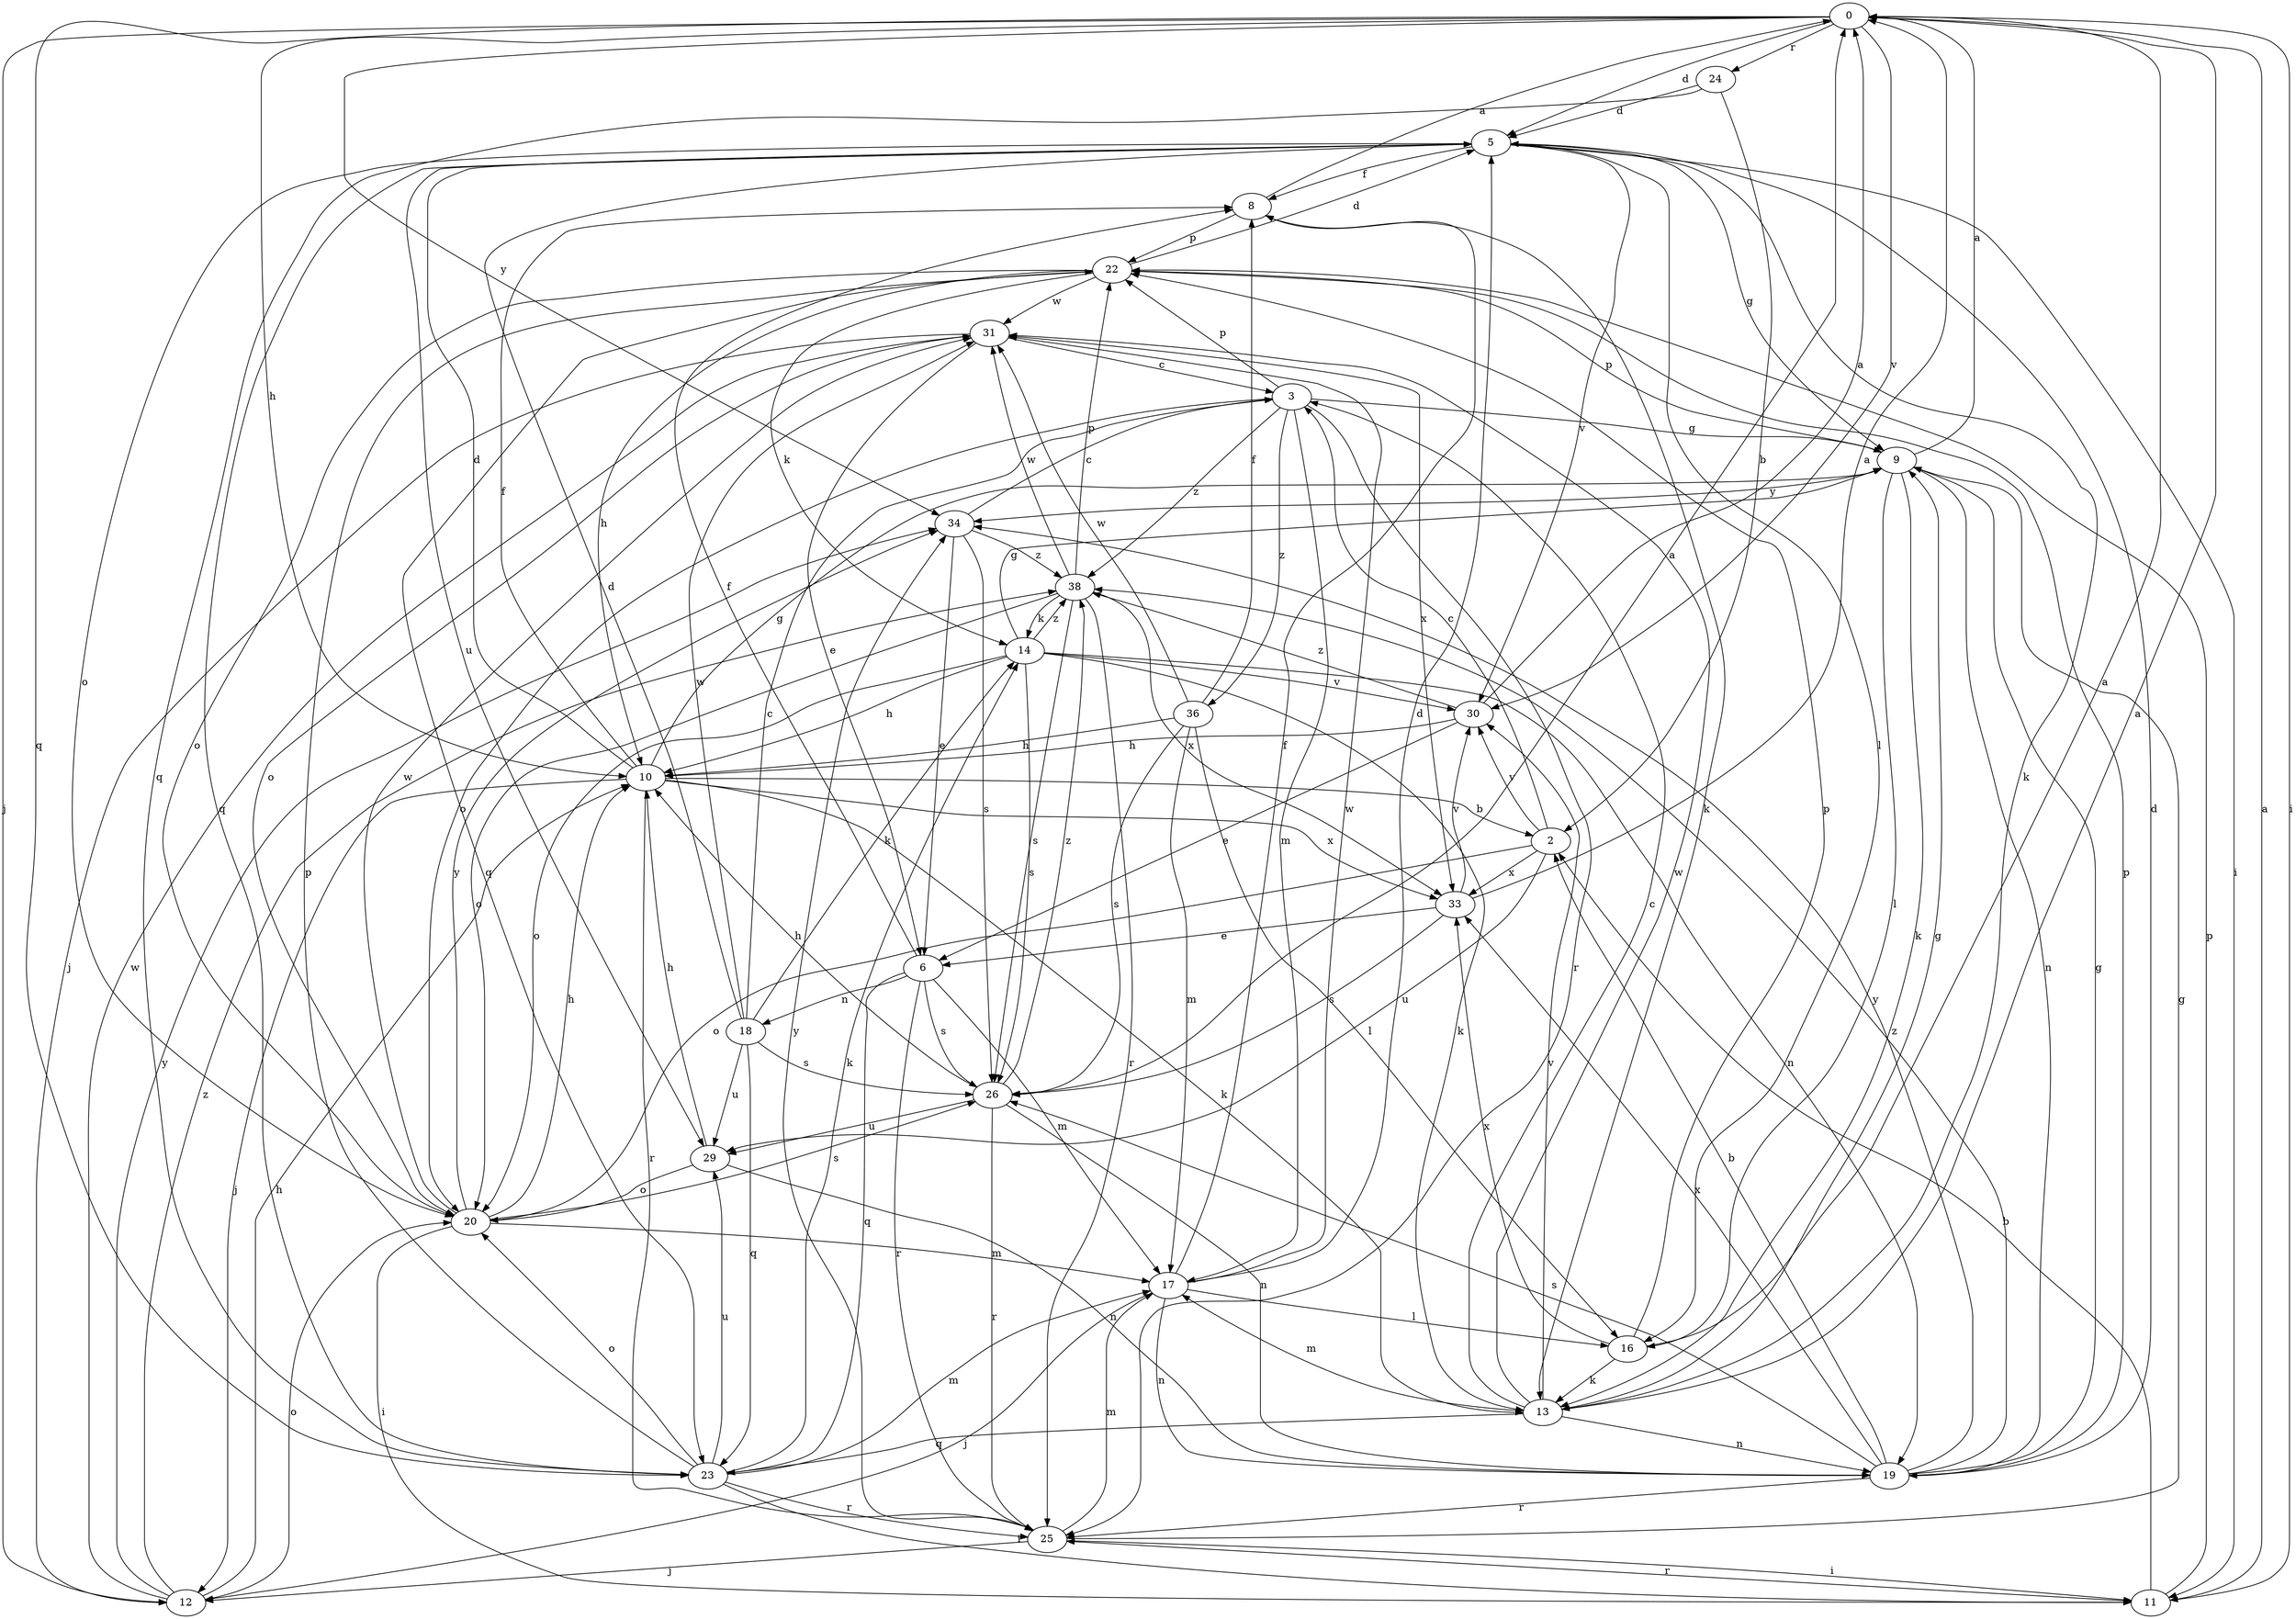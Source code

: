 strict digraph  {
0;
2;
3;
5;
6;
8;
9;
10;
11;
12;
13;
14;
16;
17;
18;
19;
20;
22;
23;
24;
25;
26;
29;
30;
31;
33;
34;
36;
38;
0 -> 5  [label=d];
0 -> 10  [label=h];
0 -> 11  [label=i];
0 -> 12  [label=j];
0 -> 23  [label=q];
0 -> 24  [label=r];
0 -> 30  [label=v];
0 -> 34  [label=y];
2 -> 3  [label=c];
2 -> 20  [label=o];
2 -> 29  [label=u];
2 -> 30  [label=v];
2 -> 33  [label=x];
3 -> 9  [label=g];
3 -> 17  [label=m];
3 -> 20  [label=o];
3 -> 22  [label=p];
3 -> 25  [label=r];
3 -> 36  [label=z];
3 -> 38  [label=z];
5 -> 8  [label=f];
5 -> 9  [label=g];
5 -> 11  [label=i];
5 -> 13  [label=k];
5 -> 16  [label=l];
5 -> 20  [label=o];
5 -> 23  [label=q];
5 -> 29  [label=u];
5 -> 30  [label=v];
6 -> 8  [label=f];
6 -> 17  [label=m];
6 -> 18  [label=n];
6 -> 23  [label=q];
6 -> 25  [label=r];
6 -> 26  [label=s];
8 -> 0  [label=a];
8 -> 13  [label=k];
8 -> 22  [label=p];
9 -> 0  [label=a];
9 -> 13  [label=k];
9 -> 16  [label=l];
9 -> 19  [label=n];
9 -> 22  [label=p];
9 -> 34  [label=y];
10 -> 2  [label=b];
10 -> 5  [label=d];
10 -> 8  [label=f];
10 -> 9  [label=g];
10 -> 12  [label=j];
10 -> 13  [label=k];
10 -> 25  [label=r];
10 -> 33  [label=x];
11 -> 0  [label=a];
11 -> 2  [label=b];
11 -> 22  [label=p];
11 -> 25  [label=r];
12 -> 10  [label=h];
12 -> 20  [label=o];
12 -> 31  [label=w];
12 -> 34  [label=y];
12 -> 38  [label=z];
13 -> 0  [label=a];
13 -> 3  [label=c];
13 -> 9  [label=g];
13 -> 17  [label=m];
13 -> 19  [label=n];
13 -> 23  [label=q];
13 -> 30  [label=v];
13 -> 31  [label=w];
14 -> 9  [label=g];
14 -> 10  [label=h];
14 -> 13  [label=k];
14 -> 19  [label=n];
14 -> 20  [label=o];
14 -> 26  [label=s];
14 -> 30  [label=v];
14 -> 38  [label=z];
16 -> 0  [label=a];
16 -> 13  [label=k];
16 -> 22  [label=p];
16 -> 33  [label=x];
17 -> 5  [label=d];
17 -> 8  [label=f];
17 -> 12  [label=j];
17 -> 16  [label=l];
17 -> 19  [label=n];
17 -> 31  [label=w];
18 -> 3  [label=c];
18 -> 5  [label=d];
18 -> 14  [label=k];
18 -> 23  [label=q];
18 -> 26  [label=s];
18 -> 29  [label=u];
18 -> 31  [label=w];
19 -> 2  [label=b];
19 -> 5  [label=d];
19 -> 9  [label=g];
19 -> 22  [label=p];
19 -> 25  [label=r];
19 -> 26  [label=s];
19 -> 33  [label=x];
19 -> 34  [label=y];
19 -> 38  [label=z];
20 -> 10  [label=h];
20 -> 11  [label=i];
20 -> 17  [label=m];
20 -> 26  [label=s];
20 -> 31  [label=w];
20 -> 34  [label=y];
22 -> 5  [label=d];
22 -> 10  [label=h];
22 -> 14  [label=k];
22 -> 20  [label=o];
22 -> 23  [label=q];
22 -> 31  [label=w];
23 -> 11  [label=i];
23 -> 14  [label=k];
23 -> 17  [label=m];
23 -> 20  [label=o];
23 -> 22  [label=p];
23 -> 25  [label=r];
23 -> 29  [label=u];
24 -> 2  [label=b];
24 -> 5  [label=d];
24 -> 23  [label=q];
25 -> 9  [label=g];
25 -> 11  [label=i];
25 -> 12  [label=j];
25 -> 17  [label=m];
25 -> 34  [label=y];
26 -> 0  [label=a];
26 -> 10  [label=h];
26 -> 19  [label=n];
26 -> 25  [label=r];
26 -> 29  [label=u];
26 -> 38  [label=z];
29 -> 10  [label=h];
29 -> 19  [label=n];
29 -> 20  [label=o];
30 -> 0  [label=a];
30 -> 6  [label=e];
30 -> 10  [label=h];
30 -> 38  [label=z];
31 -> 3  [label=c];
31 -> 6  [label=e];
31 -> 12  [label=j];
31 -> 20  [label=o];
31 -> 33  [label=x];
33 -> 0  [label=a];
33 -> 6  [label=e];
33 -> 26  [label=s];
33 -> 30  [label=v];
34 -> 3  [label=c];
34 -> 6  [label=e];
34 -> 26  [label=s];
34 -> 38  [label=z];
36 -> 8  [label=f];
36 -> 10  [label=h];
36 -> 16  [label=l];
36 -> 17  [label=m];
36 -> 26  [label=s];
36 -> 31  [label=w];
38 -> 14  [label=k];
38 -> 20  [label=o];
38 -> 22  [label=p];
38 -> 25  [label=r];
38 -> 26  [label=s];
38 -> 31  [label=w];
38 -> 33  [label=x];
}
